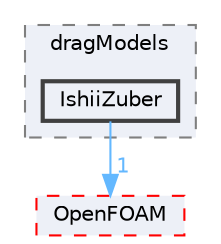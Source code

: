 digraph "src/phaseSystemModels/twoPhaseEuler/twoPhaseSystem/interfacialModels/dragModels/IshiiZuber"
{
 // LATEX_PDF_SIZE
  bgcolor="transparent";
  edge [fontname=Helvetica,fontsize=10,labelfontname=Helvetica,labelfontsize=10];
  node [fontname=Helvetica,fontsize=10,shape=box,height=0.2,width=0.4];
  compound=true
  subgraph clusterdir_b837bcfd13fa7ab2eb36015b2b5fd0b5 {
    graph [ bgcolor="#edf0f7", pencolor="grey50", label="dragModels", fontname=Helvetica,fontsize=10 style="filled,dashed", URL="dir_b837bcfd13fa7ab2eb36015b2b5fd0b5.html",tooltip=""]
  dir_09a3d575712a886d2004adad01a26e38 [label="IshiiZuber", fillcolor="#edf0f7", color="grey25", style="filled,bold", URL="dir_09a3d575712a886d2004adad01a26e38.html",tooltip=""];
  }
  dir_c5473ff19b20e6ec4dfe5c310b3778a8 [label="OpenFOAM", fillcolor="#edf0f7", color="red", style="filled,dashed", URL="dir_c5473ff19b20e6ec4dfe5c310b3778a8.html",tooltip=""];
  dir_09a3d575712a886d2004adad01a26e38->dir_c5473ff19b20e6ec4dfe5c310b3778a8 [headlabel="1", labeldistance=1.5 headhref="dir_001974_002695.html" href="dir_001974_002695.html" color="steelblue1" fontcolor="steelblue1"];
}
